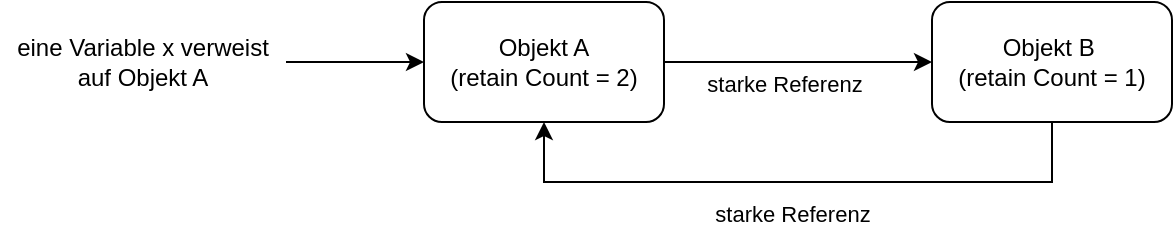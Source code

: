 <mxfile version="24.7.5">
  <diagram name="Seite-1" id="GG33hVvD4Mq270kR2WXx">
    <mxGraphModel dx="1114" dy="788" grid="0" gridSize="10" guides="1" tooltips="1" connect="1" arrows="1" fold="1" page="1" pageScale="1" pageWidth="827" pageHeight="1169" background="none" math="0" shadow="0">
      <root>
        <mxCell id="0" />
        <mxCell id="1" parent="0" />
        <mxCell id="GdJqkF-vg8Bn_CHp2c6F-1" value="&lt;div&gt;Objekt A&lt;/div&gt;&lt;div&gt;(retain Count = 2)&lt;/div&gt;" style="rounded=1;whiteSpace=wrap;html=1;" vertex="1" parent="1">
          <mxGeometry x="260" y="40" width="120" height="60" as="geometry" />
        </mxCell>
        <mxCell id="GdJqkF-vg8Bn_CHp2c6F-2" value="Objekt B&amp;nbsp;&lt;div&gt;(retain Count = 1)&lt;/div&gt;" style="rounded=1;whiteSpace=wrap;html=1;" vertex="1" parent="1">
          <mxGeometry x="514" y="40" width="120" height="60" as="geometry" />
        </mxCell>
        <mxCell id="GdJqkF-vg8Bn_CHp2c6F-3" value="" style="endArrow=classic;html=1;rounded=0;exitX=1;exitY=0.5;exitDx=0;exitDy=0;entryX=0;entryY=0.5;entryDx=0;entryDy=0;" edge="1" parent="1" source="GdJqkF-vg8Bn_CHp2c6F-1" target="GdJqkF-vg8Bn_CHp2c6F-2">
          <mxGeometry width="50" height="50" relative="1" as="geometry">
            <mxPoint x="550" y="360" as="sourcePoint" />
            <mxPoint x="600" y="310" as="targetPoint" />
          </mxGeometry>
        </mxCell>
        <mxCell id="GdJqkF-vg8Bn_CHp2c6F-4" value="&lt;div&gt;starke Referenz&lt;/div&gt;" style="edgeLabel;html=1;align=center;verticalAlign=middle;resizable=0;points=[];labelBackgroundColor=none;" vertex="1" connectable="0" parent="GdJqkF-vg8Bn_CHp2c6F-3">
          <mxGeometry x="-0.133" relative="1" as="geometry">
            <mxPoint x="2" y="11" as="offset" />
          </mxGeometry>
        </mxCell>
        <mxCell id="GdJqkF-vg8Bn_CHp2c6F-5" value="" style="endArrow=classic;html=1;rounded=0;exitX=0.5;exitY=1;exitDx=0;exitDy=0;entryX=0.5;entryY=1;entryDx=0;entryDy=0;" edge="1" parent="1" source="GdJqkF-vg8Bn_CHp2c6F-2" target="GdJqkF-vg8Bn_CHp2c6F-1">
          <mxGeometry width="50" height="50" relative="1" as="geometry">
            <mxPoint x="550" y="360" as="sourcePoint" />
            <mxPoint x="600" y="310" as="targetPoint" />
            <Array as="points">
              <mxPoint x="574" y="130" />
              <mxPoint x="410" y="130" />
              <mxPoint x="320" y="130" />
            </Array>
          </mxGeometry>
        </mxCell>
        <mxCell id="GdJqkF-vg8Bn_CHp2c6F-6" value="starke Referenz" style="edgeLabel;html=1;align=center;verticalAlign=middle;resizable=0;points=[];labelBackgroundColor=none;" vertex="1" connectable="0" parent="GdJqkF-vg8Bn_CHp2c6F-5">
          <mxGeometry x="-0.1" y="-1" relative="1" as="geometry">
            <mxPoint x="-19" y="17" as="offset" />
          </mxGeometry>
        </mxCell>
        <mxCell id="GdJqkF-vg8Bn_CHp2c6F-8" style="edgeStyle=orthogonalEdgeStyle;rounded=0;orthogonalLoop=1;jettySize=auto;html=1;exitX=1;exitY=0.5;exitDx=0;exitDy=0;entryX=0;entryY=0.5;entryDx=0;entryDy=0;" edge="1" parent="1" source="GdJqkF-vg8Bn_CHp2c6F-7" target="GdJqkF-vg8Bn_CHp2c6F-1">
          <mxGeometry relative="1" as="geometry" />
        </mxCell>
        <mxCell id="GdJqkF-vg8Bn_CHp2c6F-7" value="eine Variable x verweist auf Objekt A" style="text;html=1;align=center;verticalAlign=middle;whiteSpace=wrap;rounded=0;" vertex="1" parent="1">
          <mxGeometry x="48" y="54" width="143" height="32" as="geometry" />
        </mxCell>
      </root>
    </mxGraphModel>
  </diagram>
</mxfile>
